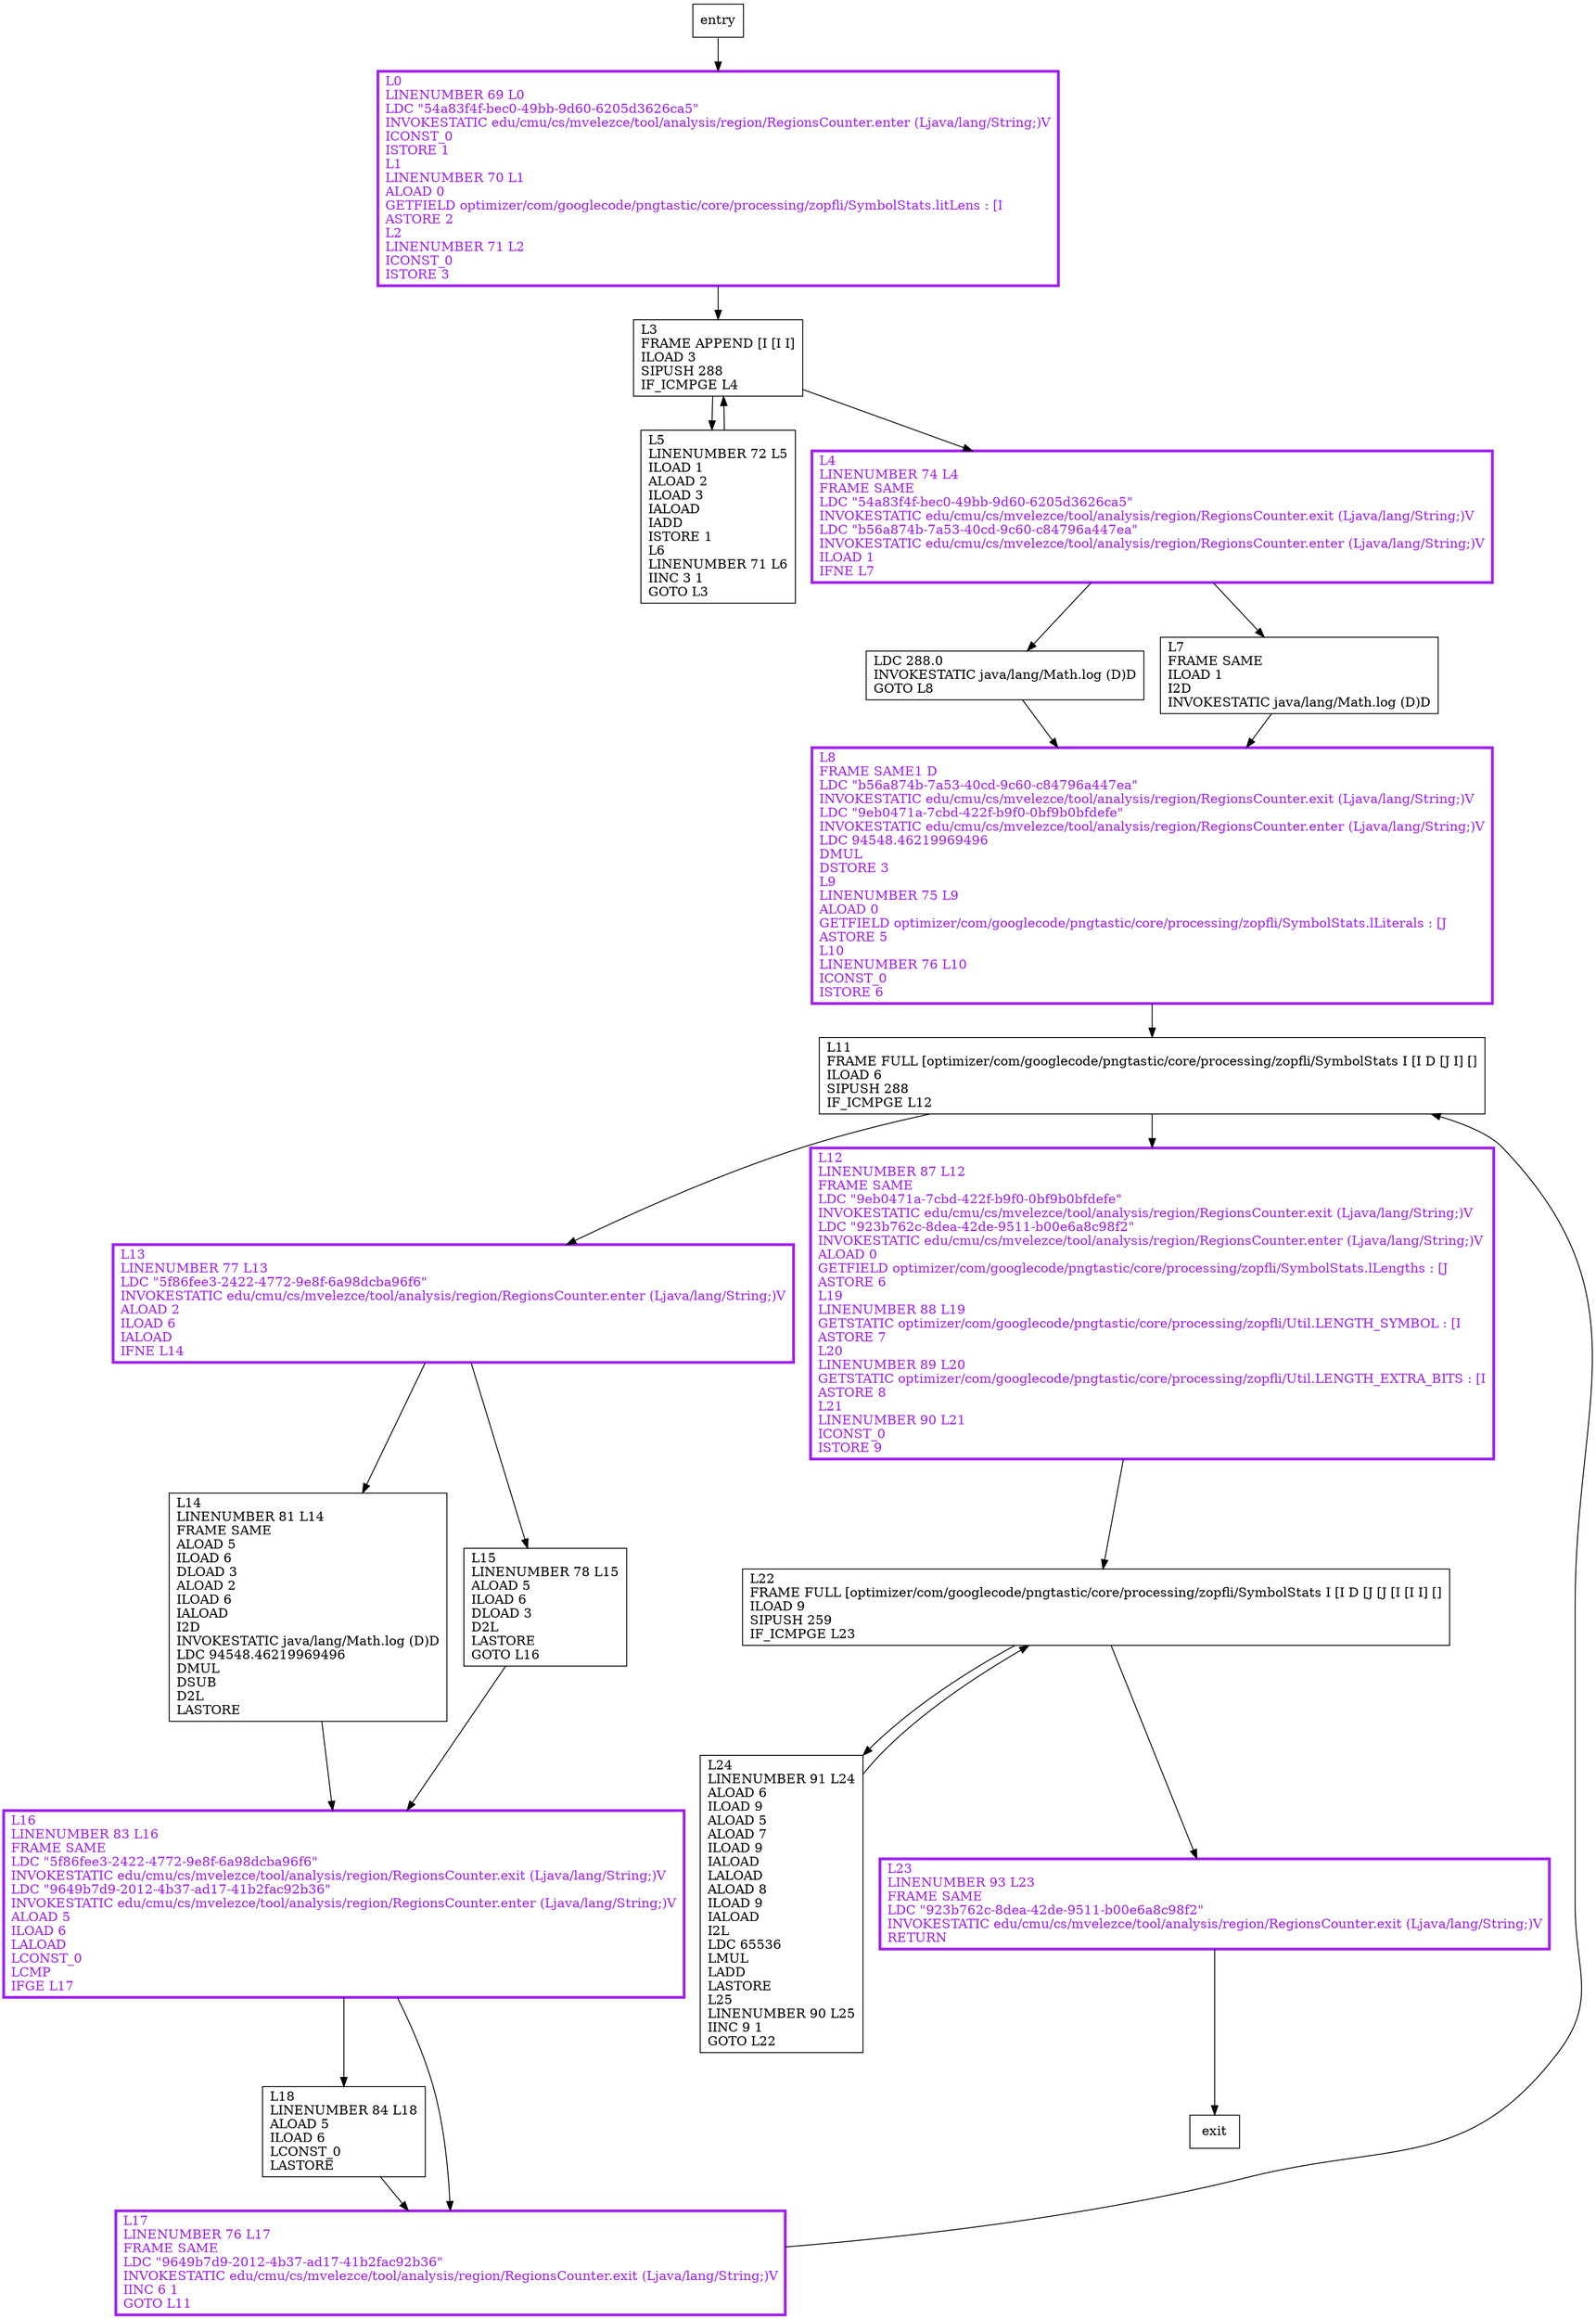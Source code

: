 digraph calculateLens {
node [shape=record];
657044825 [label="L22\lFRAME FULL [optimizer/com/googlecode/pngtastic/core/processing/zopfli/SymbolStats I [I D [J [J [I [I I] []\lILOAD 9\lSIPUSH 259\lIF_ICMPGE L23\l"];
1778105590 [label="L18\lLINENUMBER 84 L18\lALOAD 5\lILOAD 6\lLCONST_0\lLASTORE\l"];
729326364 [label="L5\lLINENUMBER 72 L5\lILOAD 1\lALOAD 2\lILOAD 3\lIALOAD\lIADD\lISTORE 1\lL6\lLINENUMBER 71 L6\lIINC 3 1\lGOTO L3\l"];
1105541067 [label="LDC 288.0\lINVOKESTATIC java/lang/Math.log (D)D\lGOTO L8\l"];
803933352 [label="L8\lFRAME SAME1 D\lLDC \"b56a874b-7a53-40cd-9c60-c84796a447ea\"\lINVOKESTATIC edu/cmu/cs/mvelezce/tool/analysis/region/RegionsCounter.exit (Ljava/lang/String;)V\lLDC \"9eb0471a-7cbd-422f-b9f0-0bf9b0bfdefe\"\lINVOKESTATIC edu/cmu/cs/mvelezce/tool/analysis/region/RegionsCounter.enter (Ljava/lang/String;)V\lLDC 94548.46219969496\lDMUL\lDSTORE 3\lL9\lLINENUMBER 75 L9\lALOAD 0\lGETFIELD optimizer/com/googlecode/pngtastic/core/processing/zopfli/SymbolStats.lLiterals : [J\lASTORE 5\lL10\lLINENUMBER 76 L10\lICONST_0\lISTORE 6\l"];
419314008 [label="L16\lLINENUMBER 83 L16\lFRAME SAME\lLDC \"5f86fee3-2422-4772-9e8f-6a98dcba96f6\"\lINVOKESTATIC edu/cmu/cs/mvelezce/tool/analysis/region/RegionsCounter.exit (Ljava/lang/String;)V\lLDC \"9649b7d9-2012-4b37-ad17-41b2fac92b36\"\lINVOKESTATIC edu/cmu/cs/mvelezce/tool/analysis/region/RegionsCounter.enter (Ljava/lang/String;)V\lALOAD 5\lILOAD 6\lLALOAD\lLCONST_0\lLCMP\lIFGE L17\l"];
327264211 [label="L24\lLINENUMBER 91 L24\lALOAD 6\lILOAD 9\lALOAD 5\lALOAD 7\lILOAD 9\lIALOAD\lLALOAD\lALOAD 8\lILOAD 9\lIALOAD\lI2L\lLDC 65536\lLMUL\lLADD\lLASTORE\lL25\lLINENUMBER 90 L25\lIINC 9 1\lGOTO L22\l"];
1660287955 [label="L13\lLINENUMBER 77 L13\lLDC \"5f86fee3-2422-4772-9e8f-6a98dcba96f6\"\lINVOKESTATIC edu/cmu/cs/mvelezce/tool/analysis/region/RegionsCounter.enter (Ljava/lang/String;)V\lALOAD 2\lILOAD 6\lIALOAD\lIFNE L14\l"];
172409641 [label="L14\lLINENUMBER 81 L14\lFRAME SAME\lALOAD 5\lILOAD 6\lDLOAD 3\lALOAD 2\lILOAD 6\lIALOAD\lI2D\lINVOKESTATIC java/lang/Math.log (D)D\lLDC 94548.46219969496\lDMUL\lDSUB\lD2L\lLASTORE\l"];
2101284997 [label="L15\lLINENUMBER 78 L15\lALOAD 5\lILOAD 6\lDLOAD 3\lD2L\lLASTORE\lGOTO L16\l"];
775323040 [label="L7\lFRAME SAME\lILOAD 1\lI2D\lINVOKESTATIC java/lang/Math.log (D)D\l"];
85516877 [label="L23\lLINENUMBER 93 L23\lFRAME SAME\lLDC \"923b762c-8dea-42de-9511-b00e6a8c98f2\"\lINVOKESTATIC edu/cmu/cs/mvelezce/tool/analysis/region/RegionsCounter.exit (Ljava/lang/String;)V\lRETURN\l"];
1824862836 [label="L11\lFRAME FULL [optimizer/com/googlecode/pngtastic/core/processing/zopfli/SymbolStats I [I D [J I] []\lILOAD 6\lSIPUSH 288\lIF_ICMPGE L12\l"];
632080861 [label="L0\lLINENUMBER 69 L0\lLDC \"54a83f4f-bec0-49bb-9d60-6205d3626ca5\"\lINVOKESTATIC edu/cmu/cs/mvelezce/tool/analysis/region/RegionsCounter.enter (Ljava/lang/String;)V\lICONST_0\lISTORE 1\lL1\lLINENUMBER 70 L1\lALOAD 0\lGETFIELD optimizer/com/googlecode/pngtastic/core/processing/zopfli/SymbolStats.litLens : [I\lASTORE 2\lL2\lLINENUMBER 71 L2\lICONST_0\lISTORE 3\l"];
1427665655 [label="L17\lLINENUMBER 76 L17\lFRAME SAME\lLDC \"9649b7d9-2012-4b37-ad17-41b2fac92b36\"\lINVOKESTATIC edu/cmu/cs/mvelezce/tool/analysis/region/RegionsCounter.exit (Ljava/lang/String;)V\lIINC 6 1\lGOTO L11\l"];
1830265854 [label="L3\lFRAME APPEND [I [I I]\lILOAD 3\lSIPUSH 288\lIF_ICMPGE L4\l"];
2142454520 [label="L12\lLINENUMBER 87 L12\lFRAME SAME\lLDC \"9eb0471a-7cbd-422f-b9f0-0bf9b0bfdefe\"\lINVOKESTATIC edu/cmu/cs/mvelezce/tool/analysis/region/RegionsCounter.exit (Ljava/lang/String;)V\lLDC \"923b762c-8dea-42de-9511-b00e6a8c98f2\"\lINVOKESTATIC edu/cmu/cs/mvelezce/tool/analysis/region/RegionsCounter.enter (Ljava/lang/String;)V\lALOAD 0\lGETFIELD optimizer/com/googlecode/pngtastic/core/processing/zopfli/SymbolStats.lLengths : [J\lASTORE 6\lL19\lLINENUMBER 88 L19\lGETSTATIC optimizer/com/googlecode/pngtastic/core/processing/zopfli/Util.LENGTH_SYMBOL : [I\lASTORE 7\lL20\lLINENUMBER 89 L20\lGETSTATIC optimizer/com/googlecode/pngtastic/core/processing/zopfli/Util.LENGTH_EXTRA_BITS : [I\lASTORE 8\lL21\lLINENUMBER 90 L21\lICONST_0\lISTORE 9\l"];
2065859550 [label="L4\lLINENUMBER 74 L4\lFRAME SAME\lLDC \"54a83f4f-bec0-49bb-9d60-6205d3626ca5\"\lINVOKESTATIC edu/cmu/cs/mvelezce/tool/analysis/region/RegionsCounter.exit (Ljava/lang/String;)V\lLDC \"b56a874b-7a53-40cd-9c60-c84796a447ea\"\lINVOKESTATIC edu/cmu/cs/mvelezce/tool/analysis/region/RegionsCounter.enter (Ljava/lang/String;)V\lILOAD 1\lIFNE L7\l"];
entry;
exit;
657044825 -> 85516877;
657044825 -> 327264211;
1778105590 -> 1427665655;
729326364 -> 1830265854;
1105541067 -> 803933352;
803933352 -> 1824862836;
419314008 -> 1427665655;
419314008 -> 1778105590;
327264211 -> 657044825;
1660287955 -> 2101284997;
1660287955 -> 172409641;
172409641 -> 419314008;
entry -> 632080861;
2101284997 -> 419314008;
775323040 -> 803933352;
85516877 -> exit;
1824862836 -> 2142454520;
1824862836 -> 1660287955;
632080861 -> 1830265854;
1427665655 -> 1824862836;
1830265854 -> 2065859550;
1830265854 -> 729326364;
2142454520 -> 657044825;
2065859550 -> 775323040;
2065859550 -> 1105541067;
85516877[fontcolor="purple", penwidth=3, color="purple"];
632080861[fontcolor="purple", penwidth=3, color="purple"];
1427665655[fontcolor="purple", penwidth=3, color="purple"];
2142454520[fontcolor="purple", penwidth=3, color="purple"];
2065859550[fontcolor="purple", penwidth=3, color="purple"];
803933352[fontcolor="purple", penwidth=3, color="purple"];
419314008[fontcolor="purple", penwidth=3, color="purple"];
1660287955[fontcolor="purple", penwidth=3, color="purple"];
}
